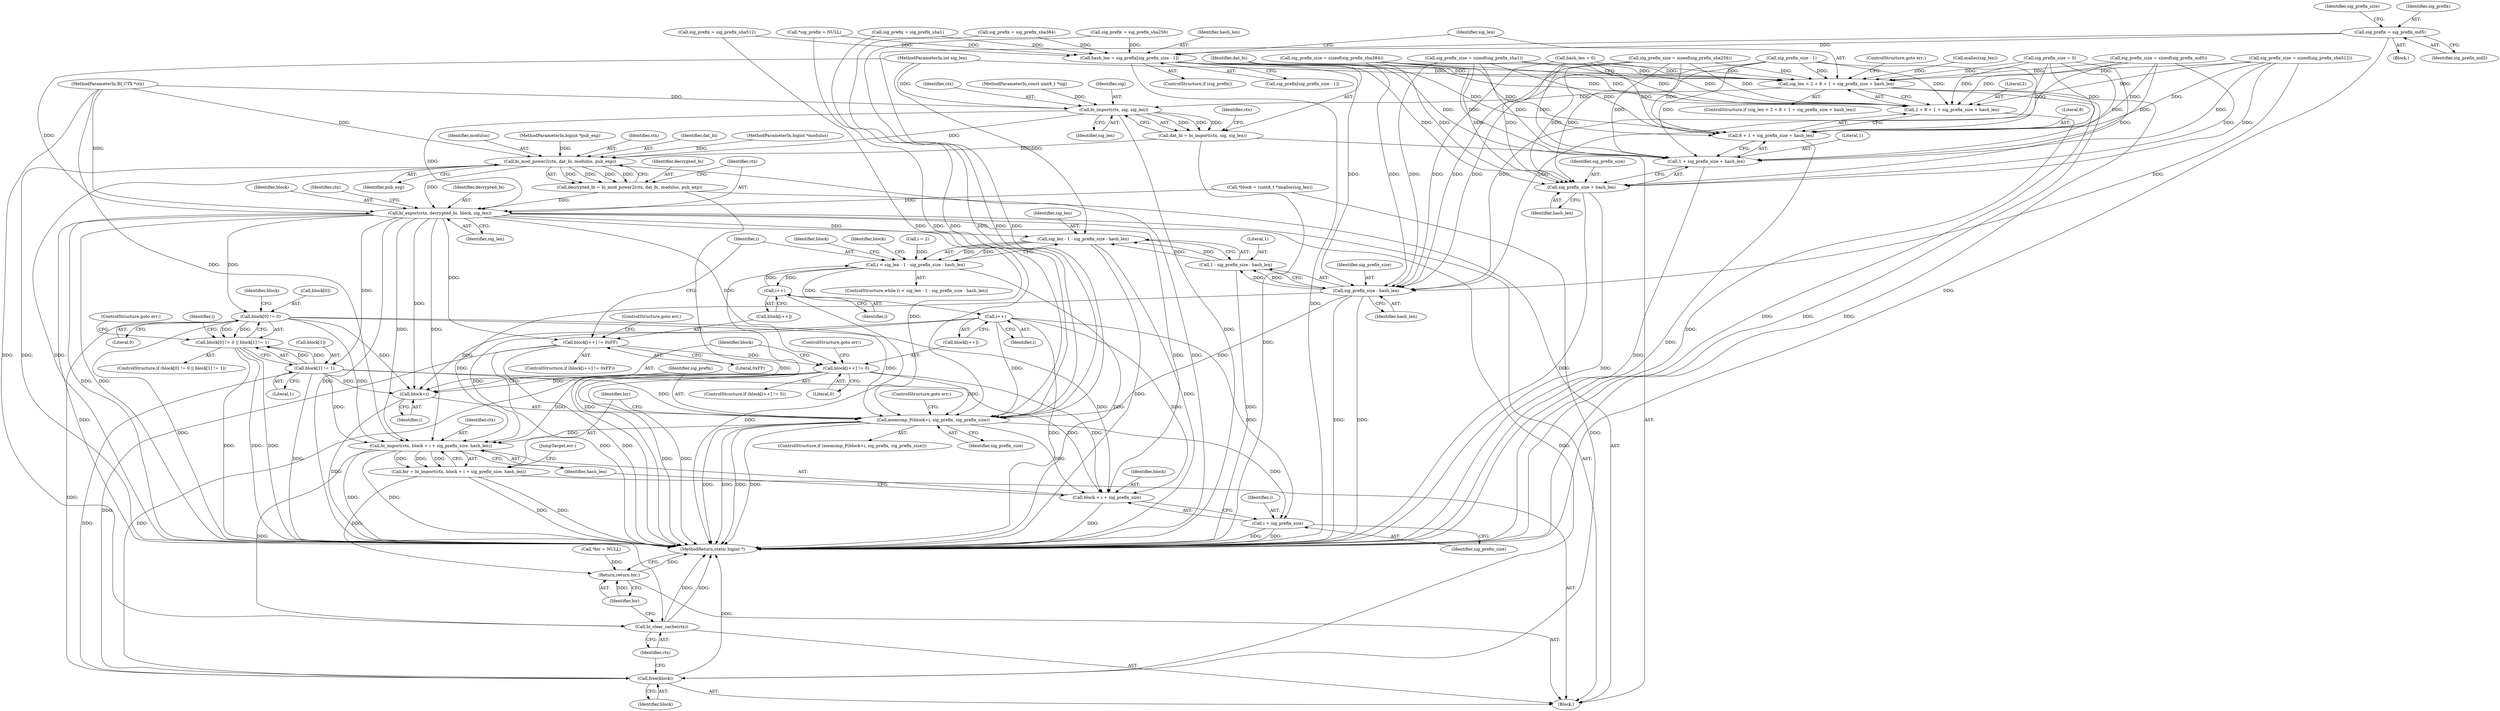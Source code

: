 digraph "0_axtls-8266_5efe2947ab45e81d84b5f707c51d1c64be52f36c_0@pointer" {
"1000150" [label="(Call,sig_prefix = sig_prefix_md5)"];
"1000196" [label="(Call,hash_len = sig_prefix[sig_prefix_size - 1])"];
"1000204" [label="(Call,sig_len < 2 + 8 + 1 + sig_prefix_size + hash_len)"];
"1000218" [label="(Call,bi_import(ctx, sig, sig_len))"];
"1000216" [label="(Call,dat_bi = bi_import(ctx, sig, sig_len))"];
"1000229" [label="(Call,bi_mod_power2(ctx, dat_bi, modulus, pub_exp))"];
"1000227" [label="(Call,decrypted_bi = bi_mod_power2(ctx, dat_bi, modulus, pub_exp))"];
"1000234" [label="(Call,bi_export(ctx, decrypted_bi, block, sig_len))"];
"1000246" [label="(Call,block[0] != 0)"];
"1000245" [label="(Call,block[0] != 0 || block[1] != 1)"];
"1000288" [label="(Call,memcmp_P(block+i, sig_prefix, sig_prefix_size))"];
"1000297" [label="(Call,bi_import(ctx, block + i + sig_prefix_size, hash_len))"];
"1000295" [label="(Call,bir = bi_import(ctx, block + i + sig_prefix_size, hash_len))"];
"1000310" [label="(Return,return bir;)"];
"1000308" [label="(Call,bi_clear_cache(ctx))"];
"1000299" [label="(Call,block + i + sig_prefix_size)"];
"1000301" [label="(Call,i + sig_prefix_size)"];
"1000289" [label="(Call,block+i)"];
"1000306" [label="(Call,free(block))"];
"1000251" [label="(Call,block[1] != 1)"];
"1000263" [label="(Call,sig_len - 1 - sig_prefix_size - hash_len)"];
"1000261" [label="(Call,i < sig_len - 1 - sig_prefix_size - hash_len)"];
"1000275" [label="(Call,i++)"];
"1000283" [label="(Call,i++)"];
"1000272" [label="(Call,block[i++] != 0xFF)"];
"1000280" [label="(Call,block[i++] != 0)"];
"1000206" [label="(Call,2 + 8 + 1 + sig_prefix_size + hash_len)"];
"1000208" [label="(Call,8 + 1 + sig_prefix_size + hash_len)"];
"1000210" [label="(Call,1 + sig_prefix_size + hash_len)"];
"1000212" [label="(Call,sig_prefix_size + hash_len)"];
"1000267" [label="(Call,sig_prefix_size - hash_len)"];
"1000265" [label="(Call,1 - sig_prefix_size - hash_len)"];
"1000204" [label="(Call,sig_len < 2 + 8 + 1 + sig_prefix_size + hash_len)"];
"1000296" [label="(Identifier,bir)"];
"1000257" [label="(Call,i = 2)"];
"1000217" [label="(Identifier,dat_bi)"];
"1000284" [label="(Identifier,i)"];
"1000153" [label="(Call,sig_prefix_size = sizeof(sig_prefix_md5))"];
"1000180" [label="(Call,sig_prefix_size = sizeof(sig_prefix_sha384))"];
"1000297" [label="(Call,bi_import(ctx, block + i + sig_prefix_size, hash_len))"];
"1000194" [label="(ControlStructure,if (sig_prefix))"];
"1000255" [label="(Literal,1)"];
"1000198" [label="(Call,sig_prefix[sig_prefix_size - 1])"];
"1000304" [label="(Identifier,hash_len)"];
"1000150" [label="(Call,sig_prefix = sig_prefix_md5)"];
"1000228" [label="(Identifier,decrypted_bi)"];
"1000261" [label="(Call,i < sig_len - 1 - sig_prefix_size - hash_len)"];
"1000265" [label="(Call,1 - sig_prefix_size - hash_len)"];
"1000154" [label="(Identifier,sig_prefix_size)"];
"1000151" [label="(Identifier,sig_prefix)"];
"1000119" [label="(Block,)"];
"1000263" [label="(Call,sig_len - 1 - sig_prefix_size - hash_len)"];
"1000299" [label="(Call,block + i + sig_prefix_size)"];
"1000256" [label="(ControlStructure,goto err;)"];
"1000237" [label="(Identifier,block)"];
"1000278" [label="(ControlStructure,goto err;)"];
"1000206" [label="(Call,2 + 8 + 1 + sig_prefix_size + hash_len)"];
"1000132" [label="(Call,malloc(sig_len))"];
"1000266" [label="(Literal,1)"];
"1000285" [label="(Literal,0)"];
"1000139" [label="(Call,sig_prefix_size = 0)"];
"1000213" [label="(Identifier,sig_prefix_size)"];
"1000227" [label="(Call,decrypted_bi = bi_mod_power2(ctx, dat_bi, modulus, pub_exp))"];
"1000238" [label="(Identifier,sig_len)"];
"1000311" [label="(Identifier,bir)"];
"1000159" [label="(Call,sig_prefix = sig_prefix_sha1)"];
"1000244" [label="(ControlStructure,if (block[0] != 0 || block[1] != 1))"];
"1000258" [label="(Identifier,i)"];
"1000251" [label="(Call,block[1] != 1)"];
"1000291" [label="(Identifier,i)"];
"1000216" [label="(Call,dat_bi = bi_import(ctx, sig, sig_len))"];
"1000219" [label="(Identifier,ctx)"];
"1000289" [label="(Call,block+i)"];
"1000177" [label="(Call,sig_prefix = sig_prefix_sha384)"];
"1000306" [label="(Call,free(block))"];
"1000293" [label="(Identifier,sig_prefix_size)"];
"1000224" [label="(Identifier,ctx)"];
"1000267" [label="(Call,sig_prefix_size - hash_len)"];
"1000207" [label="(Literal,2)"];
"1000277" [label="(Literal,0xFF)"];
"1000295" [label="(Call,bir = bi_import(ctx, block + i + sig_prefix_size, hash_len))"];
"1000124" [label="(Call,*bir = NULL)"];
"1000264" [label="(Identifier,sig_len)"];
"1000283" [label="(Call,i++)"];
"1000208" [label="(Call,8 + 1 + sig_prefix_size + hash_len)"];
"1000171" [label="(Call,sig_prefix_size = sizeof(sig_prefix_sha256))"];
"1000215" [label="(ControlStructure,goto err;)"];
"1000230" [label="(Identifier,ctx)"];
"1000290" [label="(Identifier,block)"];
"1000305" [label="(JumpTarget,err:)"];
"1000247" [label="(Call,block[0])"];
"1000246" [label="(Call,block[0] != 0)"];
"1000212" [label="(Call,sig_prefix_size + hash_len)"];
"1000196" [label="(Call,hash_len = sig_prefix[sig_prefix_size - 1])"];
"1000302" [label="(Identifier,i)"];
"1000253" [label="(Identifier,block)"];
"1000234" [label="(Call,bi_export(ctx, decrypted_bi, block, sig_len))"];
"1000218" [label="(Call,bi_import(ctx, sig, sig_len))"];
"1000303" [label="(Identifier,sig_prefix_size)"];
"1000279" [label="(ControlStructure,if (block[i++] != 0))"];
"1000250" [label="(Literal,0)"];
"1000310" [label="(Return,return bir;)"];
"1000189" [label="(Call,sig_prefix_size = sizeof(sig_prefix_sha512))"];
"1000214" [label="(Identifier,hash_len)"];
"1000280" [label="(Call,block[i++] != 0)"];
"1000312" [label="(MethodReturn,static bigint *)"];
"1000241" [label="(Identifier,ctx)"];
"1000205" [label="(Identifier,sig_len)"];
"1000221" [label="(Identifier,sig_len)"];
"1000281" [label="(Call,block[i++])"];
"1000260" [label="(ControlStructure,while (i < sig_len - 1 - sig_prefix_size - hash_len))"];
"1000148" [label="(Block,)"];
"1000162" [label="(Call,sig_prefix_size = sizeof(sig_prefix_sha1))"];
"1000309" [label="(Identifier,ctx)"];
"1000113" [label="(MethodParameterIn,BI_CTX *ctx)"];
"1000231" [label="(Identifier,dat_bi)"];
"1000211" [label="(Literal,1)"];
"1000117" [label="(MethodParameterIn,bigint *modulus)"];
"1000288" [label="(Call,memcmp_P(block+i, sig_prefix, sig_prefix_size))"];
"1000233" [label="(Identifier,pub_exp)"];
"1000301" [label="(Call,i + sig_prefix_size)"];
"1000307" [label="(Identifier,block)"];
"1000115" [label="(MethodParameterIn,int sig_len)"];
"1000143" [label="(Call,hash_len = 0)"];
"1000282" [label="(Identifier,block)"];
"1000294" [label="(ControlStructure,goto err;)"];
"1000128" [label="(Call,*block = (uint8_t *)malloc(sig_len))"];
"1000268" [label="(Identifier,sig_prefix_size)"];
"1000235" [label="(Identifier,ctx)"];
"1000186" [label="(Call,sig_prefix = sig_prefix_sha512)"];
"1000274" [label="(Identifier,block)"];
"1000135" [label="(Call,*sig_prefix = NULL)"];
"1000232" [label="(Identifier,modulus)"];
"1000197" [label="(Identifier,hash_len)"];
"1000210" [label="(Call,1 + sig_prefix_size + hash_len)"];
"1000275" [label="(Call,i++)"];
"1000229" [label="(Call,bi_mod_power2(ctx, dat_bi, modulus, pub_exp))"];
"1000273" [label="(Call,block[i++])"];
"1000203" [label="(ControlStructure,if (sig_len < 2 + 8 + 1 + sig_prefix_size + hash_len))"];
"1000262" [label="(Identifier,i)"];
"1000286" [label="(ControlStructure,goto err;)"];
"1000245" [label="(Call,block[0] != 0 || block[1] != 1)"];
"1000236" [label="(Identifier,decrypted_bi)"];
"1000272" [label="(Call,block[i++] != 0xFF)"];
"1000271" [label="(ControlStructure,if (block[i++] != 0xFF))"];
"1000300" [label="(Identifier,block)"];
"1000269" [label="(Identifier,hash_len)"];
"1000114" [label="(MethodParameterIn,const uint8_t *sig)"];
"1000220" [label="(Identifier,sig)"];
"1000287" [label="(ControlStructure,if (memcmp_P(block+i, sig_prefix, sig_prefix_size)))"];
"1000298" [label="(Identifier,ctx)"];
"1000200" [label="(Call,sig_prefix_size - 1)"];
"1000152" [label="(Identifier,sig_prefix_md5)"];
"1000209" [label="(Literal,8)"];
"1000292" [label="(Identifier,sig_prefix)"];
"1000308" [label="(Call,bi_clear_cache(ctx))"];
"1000252" [label="(Call,block[1])"];
"1000276" [label="(Identifier,i)"];
"1000168" [label="(Call,sig_prefix = sig_prefix_sha256)"];
"1000118" [label="(MethodParameterIn,bigint *pub_exp)"];
"1000150" -> "1000148"  [label="AST: "];
"1000150" -> "1000152"  [label="CFG: "];
"1000151" -> "1000150"  [label="AST: "];
"1000152" -> "1000150"  [label="AST: "];
"1000154" -> "1000150"  [label="CFG: "];
"1000150" -> "1000312"  [label="DDG: "];
"1000150" -> "1000196"  [label="DDG: "];
"1000150" -> "1000288"  [label="DDG: "];
"1000196" -> "1000194"  [label="AST: "];
"1000196" -> "1000198"  [label="CFG: "];
"1000197" -> "1000196"  [label="AST: "];
"1000198" -> "1000196"  [label="AST: "];
"1000205" -> "1000196"  [label="CFG: "];
"1000196" -> "1000312"  [label="DDG: "];
"1000177" -> "1000196"  [label="DDG: "];
"1000186" -> "1000196"  [label="DDG: "];
"1000168" -> "1000196"  [label="DDG: "];
"1000159" -> "1000196"  [label="DDG: "];
"1000135" -> "1000196"  [label="DDG: "];
"1000196" -> "1000204"  [label="DDG: "];
"1000196" -> "1000206"  [label="DDG: "];
"1000196" -> "1000208"  [label="DDG: "];
"1000196" -> "1000210"  [label="DDG: "];
"1000196" -> "1000212"  [label="DDG: "];
"1000196" -> "1000267"  [label="DDG: "];
"1000204" -> "1000203"  [label="AST: "];
"1000204" -> "1000206"  [label="CFG: "];
"1000205" -> "1000204"  [label="AST: "];
"1000206" -> "1000204"  [label="AST: "];
"1000215" -> "1000204"  [label="CFG: "];
"1000217" -> "1000204"  [label="CFG: "];
"1000204" -> "1000312"  [label="DDG: "];
"1000204" -> "1000312"  [label="DDG: "];
"1000204" -> "1000312"  [label="DDG: "];
"1000132" -> "1000204"  [label="DDG: "];
"1000115" -> "1000204"  [label="DDG: "];
"1000171" -> "1000204"  [label="DDG: "];
"1000200" -> "1000204"  [label="DDG: "];
"1000189" -> "1000204"  [label="DDG: "];
"1000139" -> "1000204"  [label="DDG: "];
"1000180" -> "1000204"  [label="DDG: "];
"1000153" -> "1000204"  [label="DDG: "];
"1000162" -> "1000204"  [label="DDG: "];
"1000143" -> "1000204"  [label="DDG: "];
"1000204" -> "1000218"  [label="DDG: "];
"1000218" -> "1000216"  [label="AST: "];
"1000218" -> "1000221"  [label="CFG: "];
"1000219" -> "1000218"  [label="AST: "];
"1000220" -> "1000218"  [label="AST: "];
"1000221" -> "1000218"  [label="AST: "];
"1000216" -> "1000218"  [label="CFG: "];
"1000218" -> "1000312"  [label="DDG: "];
"1000218" -> "1000216"  [label="DDG: "];
"1000218" -> "1000216"  [label="DDG: "];
"1000218" -> "1000216"  [label="DDG: "];
"1000113" -> "1000218"  [label="DDG: "];
"1000114" -> "1000218"  [label="DDG: "];
"1000115" -> "1000218"  [label="DDG: "];
"1000218" -> "1000229"  [label="DDG: "];
"1000218" -> "1000234"  [label="DDG: "];
"1000216" -> "1000119"  [label="AST: "];
"1000217" -> "1000216"  [label="AST: "];
"1000224" -> "1000216"  [label="CFG: "];
"1000216" -> "1000312"  [label="DDG: "];
"1000216" -> "1000229"  [label="DDG: "];
"1000229" -> "1000227"  [label="AST: "];
"1000229" -> "1000233"  [label="CFG: "];
"1000230" -> "1000229"  [label="AST: "];
"1000231" -> "1000229"  [label="AST: "];
"1000232" -> "1000229"  [label="AST: "];
"1000233" -> "1000229"  [label="AST: "];
"1000227" -> "1000229"  [label="CFG: "];
"1000229" -> "1000312"  [label="DDG: "];
"1000229" -> "1000312"  [label="DDG: "];
"1000229" -> "1000312"  [label="DDG: "];
"1000229" -> "1000227"  [label="DDG: "];
"1000229" -> "1000227"  [label="DDG: "];
"1000229" -> "1000227"  [label="DDG: "];
"1000229" -> "1000227"  [label="DDG: "];
"1000113" -> "1000229"  [label="DDG: "];
"1000117" -> "1000229"  [label="DDG: "];
"1000118" -> "1000229"  [label="DDG: "];
"1000229" -> "1000234"  [label="DDG: "];
"1000227" -> "1000119"  [label="AST: "];
"1000228" -> "1000227"  [label="AST: "];
"1000235" -> "1000227"  [label="CFG: "];
"1000227" -> "1000312"  [label="DDG: "];
"1000227" -> "1000234"  [label="DDG: "];
"1000234" -> "1000119"  [label="AST: "];
"1000234" -> "1000238"  [label="CFG: "];
"1000235" -> "1000234"  [label="AST: "];
"1000236" -> "1000234"  [label="AST: "];
"1000237" -> "1000234"  [label="AST: "];
"1000238" -> "1000234"  [label="AST: "];
"1000241" -> "1000234"  [label="CFG: "];
"1000234" -> "1000312"  [label="DDG: "];
"1000234" -> "1000312"  [label="DDG: "];
"1000234" -> "1000312"  [label="DDG: "];
"1000113" -> "1000234"  [label="DDG: "];
"1000128" -> "1000234"  [label="DDG: "];
"1000115" -> "1000234"  [label="DDG: "];
"1000234" -> "1000246"  [label="DDG: "];
"1000234" -> "1000251"  [label="DDG: "];
"1000234" -> "1000263"  [label="DDG: "];
"1000234" -> "1000272"  [label="DDG: "];
"1000234" -> "1000280"  [label="DDG: "];
"1000234" -> "1000288"  [label="DDG: "];
"1000234" -> "1000289"  [label="DDG: "];
"1000234" -> "1000297"  [label="DDG: "];
"1000234" -> "1000297"  [label="DDG: "];
"1000234" -> "1000299"  [label="DDG: "];
"1000234" -> "1000306"  [label="DDG: "];
"1000234" -> "1000308"  [label="DDG: "];
"1000246" -> "1000245"  [label="AST: "];
"1000246" -> "1000250"  [label="CFG: "];
"1000247" -> "1000246"  [label="AST: "];
"1000250" -> "1000246"  [label="AST: "];
"1000253" -> "1000246"  [label="CFG: "];
"1000245" -> "1000246"  [label="CFG: "];
"1000246" -> "1000312"  [label="DDG: "];
"1000246" -> "1000245"  [label="DDG: "];
"1000246" -> "1000245"  [label="DDG: "];
"1000246" -> "1000288"  [label="DDG: "];
"1000246" -> "1000289"  [label="DDG: "];
"1000246" -> "1000297"  [label="DDG: "];
"1000246" -> "1000299"  [label="DDG: "];
"1000246" -> "1000306"  [label="DDG: "];
"1000245" -> "1000244"  [label="AST: "];
"1000245" -> "1000251"  [label="CFG: "];
"1000251" -> "1000245"  [label="AST: "];
"1000256" -> "1000245"  [label="CFG: "];
"1000258" -> "1000245"  [label="CFG: "];
"1000245" -> "1000312"  [label="DDG: "];
"1000245" -> "1000312"  [label="DDG: "];
"1000245" -> "1000312"  [label="DDG: "];
"1000251" -> "1000245"  [label="DDG: "];
"1000251" -> "1000245"  [label="DDG: "];
"1000288" -> "1000287"  [label="AST: "];
"1000288" -> "1000293"  [label="CFG: "];
"1000289" -> "1000288"  [label="AST: "];
"1000292" -> "1000288"  [label="AST: "];
"1000293" -> "1000288"  [label="AST: "];
"1000294" -> "1000288"  [label="CFG: "];
"1000296" -> "1000288"  [label="CFG: "];
"1000288" -> "1000312"  [label="DDG: "];
"1000288" -> "1000312"  [label="DDG: "];
"1000288" -> "1000312"  [label="DDG: "];
"1000288" -> "1000312"  [label="DDG: "];
"1000251" -> "1000288"  [label="DDG: "];
"1000280" -> "1000288"  [label="DDG: "];
"1000283" -> "1000288"  [label="DDG: "];
"1000177" -> "1000288"  [label="DDG: "];
"1000186" -> "1000288"  [label="DDG: "];
"1000168" -> "1000288"  [label="DDG: "];
"1000159" -> "1000288"  [label="DDG: "];
"1000135" -> "1000288"  [label="DDG: "];
"1000267" -> "1000288"  [label="DDG: "];
"1000288" -> "1000297"  [label="DDG: "];
"1000288" -> "1000299"  [label="DDG: "];
"1000288" -> "1000301"  [label="DDG: "];
"1000297" -> "1000295"  [label="AST: "];
"1000297" -> "1000304"  [label="CFG: "];
"1000298" -> "1000297"  [label="AST: "];
"1000299" -> "1000297"  [label="AST: "];
"1000304" -> "1000297"  [label="AST: "];
"1000295" -> "1000297"  [label="CFG: "];
"1000297" -> "1000312"  [label="DDG: "];
"1000297" -> "1000312"  [label="DDG: "];
"1000297" -> "1000295"  [label="DDG: "];
"1000297" -> "1000295"  [label="DDG: "];
"1000297" -> "1000295"  [label="DDG: "];
"1000113" -> "1000297"  [label="DDG: "];
"1000251" -> "1000297"  [label="DDG: "];
"1000280" -> "1000297"  [label="DDG: "];
"1000283" -> "1000297"  [label="DDG: "];
"1000267" -> "1000297"  [label="DDG: "];
"1000297" -> "1000308"  [label="DDG: "];
"1000295" -> "1000119"  [label="AST: "];
"1000296" -> "1000295"  [label="AST: "];
"1000305" -> "1000295"  [label="CFG: "];
"1000295" -> "1000312"  [label="DDG: "];
"1000295" -> "1000312"  [label="DDG: "];
"1000295" -> "1000310"  [label="DDG: "];
"1000310" -> "1000119"  [label="AST: "];
"1000310" -> "1000311"  [label="CFG: "];
"1000311" -> "1000310"  [label="AST: "];
"1000312" -> "1000310"  [label="CFG: "];
"1000310" -> "1000312"  [label="DDG: "];
"1000311" -> "1000310"  [label="DDG: "];
"1000124" -> "1000310"  [label="DDG: "];
"1000308" -> "1000119"  [label="AST: "];
"1000308" -> "1000309"  [label="CFG: "];
"1000309" -> "1000308"  [label="AST: "];
"1000311" -> "1000308"  [label="CFG: "];
"1000308" -> "1000312"  [label="DDG: "];
"1000308" -> "1000312"  [label="DDG: "];
"1000113" -> "1000308"  [label="DDG: "];
"1000299" -> "1000301"  [label="CFG: "];
"1000300" -> "1000299"  [label="AST: "];
"1000301" -> "1000299"  [label="AST: "];
"1000304" -> "1000299"  [label="CFG: "];
"1000299" -> "1000312"  [label="DDG: "];
"1000251" -> "1000299"  [label="DDG: "];
"1000280" -> "1000299"  [label="DDG: "];
"1000283" -> "1000299"  [label="DDG: "];
"1000301" -> "1000303"  [label="CFG: "];
"1000302" -> "1000301"  [label="AST: "];
"1000303" -> "1000301"  [label="AST: "];
"1000301" -> "1000312"  [label="DDG: "];
"1000301" -> "1000312"  [label="DDG: "];
"1000283" -> "1000301"  [label="DDG: "];
"1000289" -> "1000291"  [label="CFG: "];
"1000290" -> "1000289"  [label="AST: "];
"1000291" -> "1000289"  [label="AST: "];
"1000292" -> "1000289"  [label="CFG: "];
"1000289" -> "1000312"  [label="DDG: "];
"1000251" -> "1000289"  [label="DDG: "];
"1000280" -> "1000289"  [label="DDG: "];
"1000283" -> "1000289"  [label="DDG: "];
"1000306" -> "1000119"  [label="AST: "];
"1000306" -> "1000307"  [label="CFG: "];
"1000307" -> "1000306"  [label="AST: "];
"1000309" -> "1000306"  [label="CFG: "];
"1000306" -> "1000312"  [label="DDG: "];
"1000272" -> "1000306"  [label="DDG: "];
"1000280" -> "1000306"  [label="DDG: "];
"1000251" -> "1000306"  [label="DDG: "];
"1000128" -> "1000306"  [label="DDG: "];
"1000251" -> "1000255"  [label="CFG: "];
"1000252" -> "1000251"  [label="AST: "];
"1000255" -> "1000251"  [label="AST: "];
"1000251" -> "1000312"  [label="DDG: "];
"1000263" -> "1000261"  [label="AST: "];
"1000263" -> "1000265"  [label="CFG: "];
"1000264" -> "1000263"  [label="AST: "];
"1000265" -> "1000263"  [label="AST: "];
"1000261" -> "1000263"  [label="CFG: "];
"1000263" -> "1000312"  [label="DDG: "];
"1000263" -> "1000312"  [label="DDG: "];
"1000263" -> "1000261"  [label="DDG: "];
"1000263" -> "1000261"  [label="DDG: "];
"1000115" -> "1000263"  [label="DDG: "];
"1000265" -> "1000263"  [label="DDG: "];
"1000265" -> "1000263"  [label="DDG: "];
"1000261" -> "1000260"  [label="AST: "];
"1000262" -> "1000261"  [label="AST: "];
"1000274" -> "1000261"  [label="CFG: "];
"1000282" -> "1000261"  [label="CFG: "];
"1000261" -> "1000312"  [label="DDG: "];
"1000261" -> "1000312"  [label="DDG: "];
"1000257" -> "1000261"  [label="DDG: "];
"1000275" -> "1000261"  [label="DDG: "];
"1000261" -> "1000275"  [label="DDG: "];
"1000261" -> "1000283"  [label="DDG: "];
"1000275" -> "1000273"  [label="AST: "];
"1000275" -> "1000276"  [label="CFG: "];
"1000276" -> "1000275"  [label="AST: "];
"1000273" -> "1000275"  [label="CFG: "];
"1000275" -> "1000312"  [label="DDG: "];
"1000283" -> "1000281"  [label="AST: "];
"1000283" -> "1000284"  [label="CFG: "];
"1000284" -> "1000283"  [label="AST: "];
"1000281" -> "1000283"  [label="CFG: "];
"1000283" -> "1000312"  [label="DDG: "];
"1000272" -> "1000271"  [label="AST: "];
"1000272" -> "1000277"  [label="CFG: "];
"1000273" -> "1000272"  [label="AST: "];
"1000277" -> "1000272"  [label="AST: "];
"1000262" -> "1000272"  [label="CFG: "];
"1000278" -> "1000272"  [label="CFG: "];
"1000272" -> "1000312"  [label="DDG: "];
"1000272" -> "1000312"  [label="DDG: "];
"1000272" -> "1000280"  [label="DDG: "];
"1000280" -> "1000279"  [label="AST: "];
"1000280" -> "1000285"  [label="CFG: "];
"1000281" -> "1000280"  [label="AST: "];
"1000285" -> "1000280"  [label="AST: "];
"1000286" -> "1000280"  [label="CFG: "];
"1000290" -> "1000280"  [label="CFG: "];
"1000280" -> "1000312"  [label="DDG: "];
"1000280" -> "1000312"  [label="DDG: "];
"1000206" -> "1000208"  [label="CFG: "];
"1000207" -> "1000206"  [label="AST: "];
"1000208" -> "1000206"  [label="AST: "];
"1000206" -> "1000312"  [label="DDG: "];
"1000171" -> "1000206"  [label="DDG: "];
"1000200" -> "1000206"  [label="DDG: "];
"1000189" -> "1000206"  [label="DDG: "];
"1000139" -> "1000206"  [label="DDG: "];
"1000180" -> "1000206"  [label="DDG: "];
"1000153" -> "1000206"  [label="DDG: "];
"1000162" -> "1000206"  [label="DDG: "];
"1000143" -> "1000206"  [label="DDG: "];
"1000208" -> "1000210"  [label="CFG: "];
"1000209" -> "1000208"  [label="AST: "];
"1000210" -> "1000208"  [label="AST: "];
"1000208" -> "1000312"  [label="DDG: "];
"1000171" -> "1000208"  [label="DDG: "];
"1000200" -> "1000208"  [label="DDG: "];
"1000189" -> "1000208"  [label="DDG: "];
"1000139" -> "1000208"  [label="DDG: "];
"1000180" -> "1000208"  [label="DDG: "];
"1000153" -> "1000208"  [label="DDG: "];
"1000162" -> "1000208"  [label="DDG: "];
"1000143" -> "1000208"  [label="DDG: "];
"1000210" -> "1000212"  [label="CFG: "];
"1000211" -> "1000210"  [label="AST: "];
"1000212" -> "1000210"  [label="AST: "];
"1000210" -> "1000312"  [label="DDG: "];
"1000171" -> "1000210"  [label="DDG: "];
"1000200" -> "1000210"  [label="DDG: "];
"1000189" -> "1000210"  [label="DDG: "];
"1000139" -> "1000210"  [label="DDG: "];
"1000180" -> "1000210"  [label="DDG: "];
"1000153" -> "1000210"  [label="DDG: "];
"1000162" -> "1000210"  [label="DDG: "];
"1000143" -> "1000210"  [label="DDG: "];
"1000212" -> "1000214"  [label="CFG: "];
"1000213" -> "1000212"  [label="AST: "];
"1000214" -> "1000212"  [label="AST: "];
"1000212" -> "1000312"  [label="DDG: "];
"1000212" -> "1000312"  [label="DDG: "];
"1000171" -> "1000212"  [label="DDG: "];
"1000200" -> "1000212"  [label="DDG: "];
"1000189" -> "1000212"  [label="DDG: "];
"1000139" -> "1000212"  [label="DDG: "];
"1000180" -> "1000212"  [label="DDG: "];
"1000153" -> "1000212"  [label="DDG: "];
"1000162" -> "1000212"  [label="DDG: "];
"1000143" -> "1000212"  [label="DDG: "];
"1000267" -> "1000265"  [label="AST: "];
"1000267" -> "1000269"  [label="CFG: "];
"1000268" -> "1000267"  [label="AST: "];
"1000269" -> "1000267"  [label="AST: "];
"1000265" -> "1000267"  [label="CFG: "];
"1000267" -> "1000312"  [label="DDG: "];
"1000267" -> "1000312"  [label="DDG: "];
"1000267" -> "1000265"  [label="DDG: "];
"1000267" -> "1000265"  [label="DDG: "];
"1000171" -> "1000267"  [label="DDG: "];
"1000200" -> "1000267"  [label="DDG: "];
"1000189" -> "1000267"  [label="DDG: "];
"1000139" -> "1000267"  [label="DDG: "];
"1000180" -> "1000267"  [label="DDG: "];
"1000153" -> "1000267"  [label="DDG: "];
"1000162" -> "1000267"  [label="DDG: "];
"1000143" -> "1000267"  [label="DDG: "];
"1000266" -> "1000265"  [label="AST: "];
"1000265" -> "1000312"  [label="DDG: "];
}
